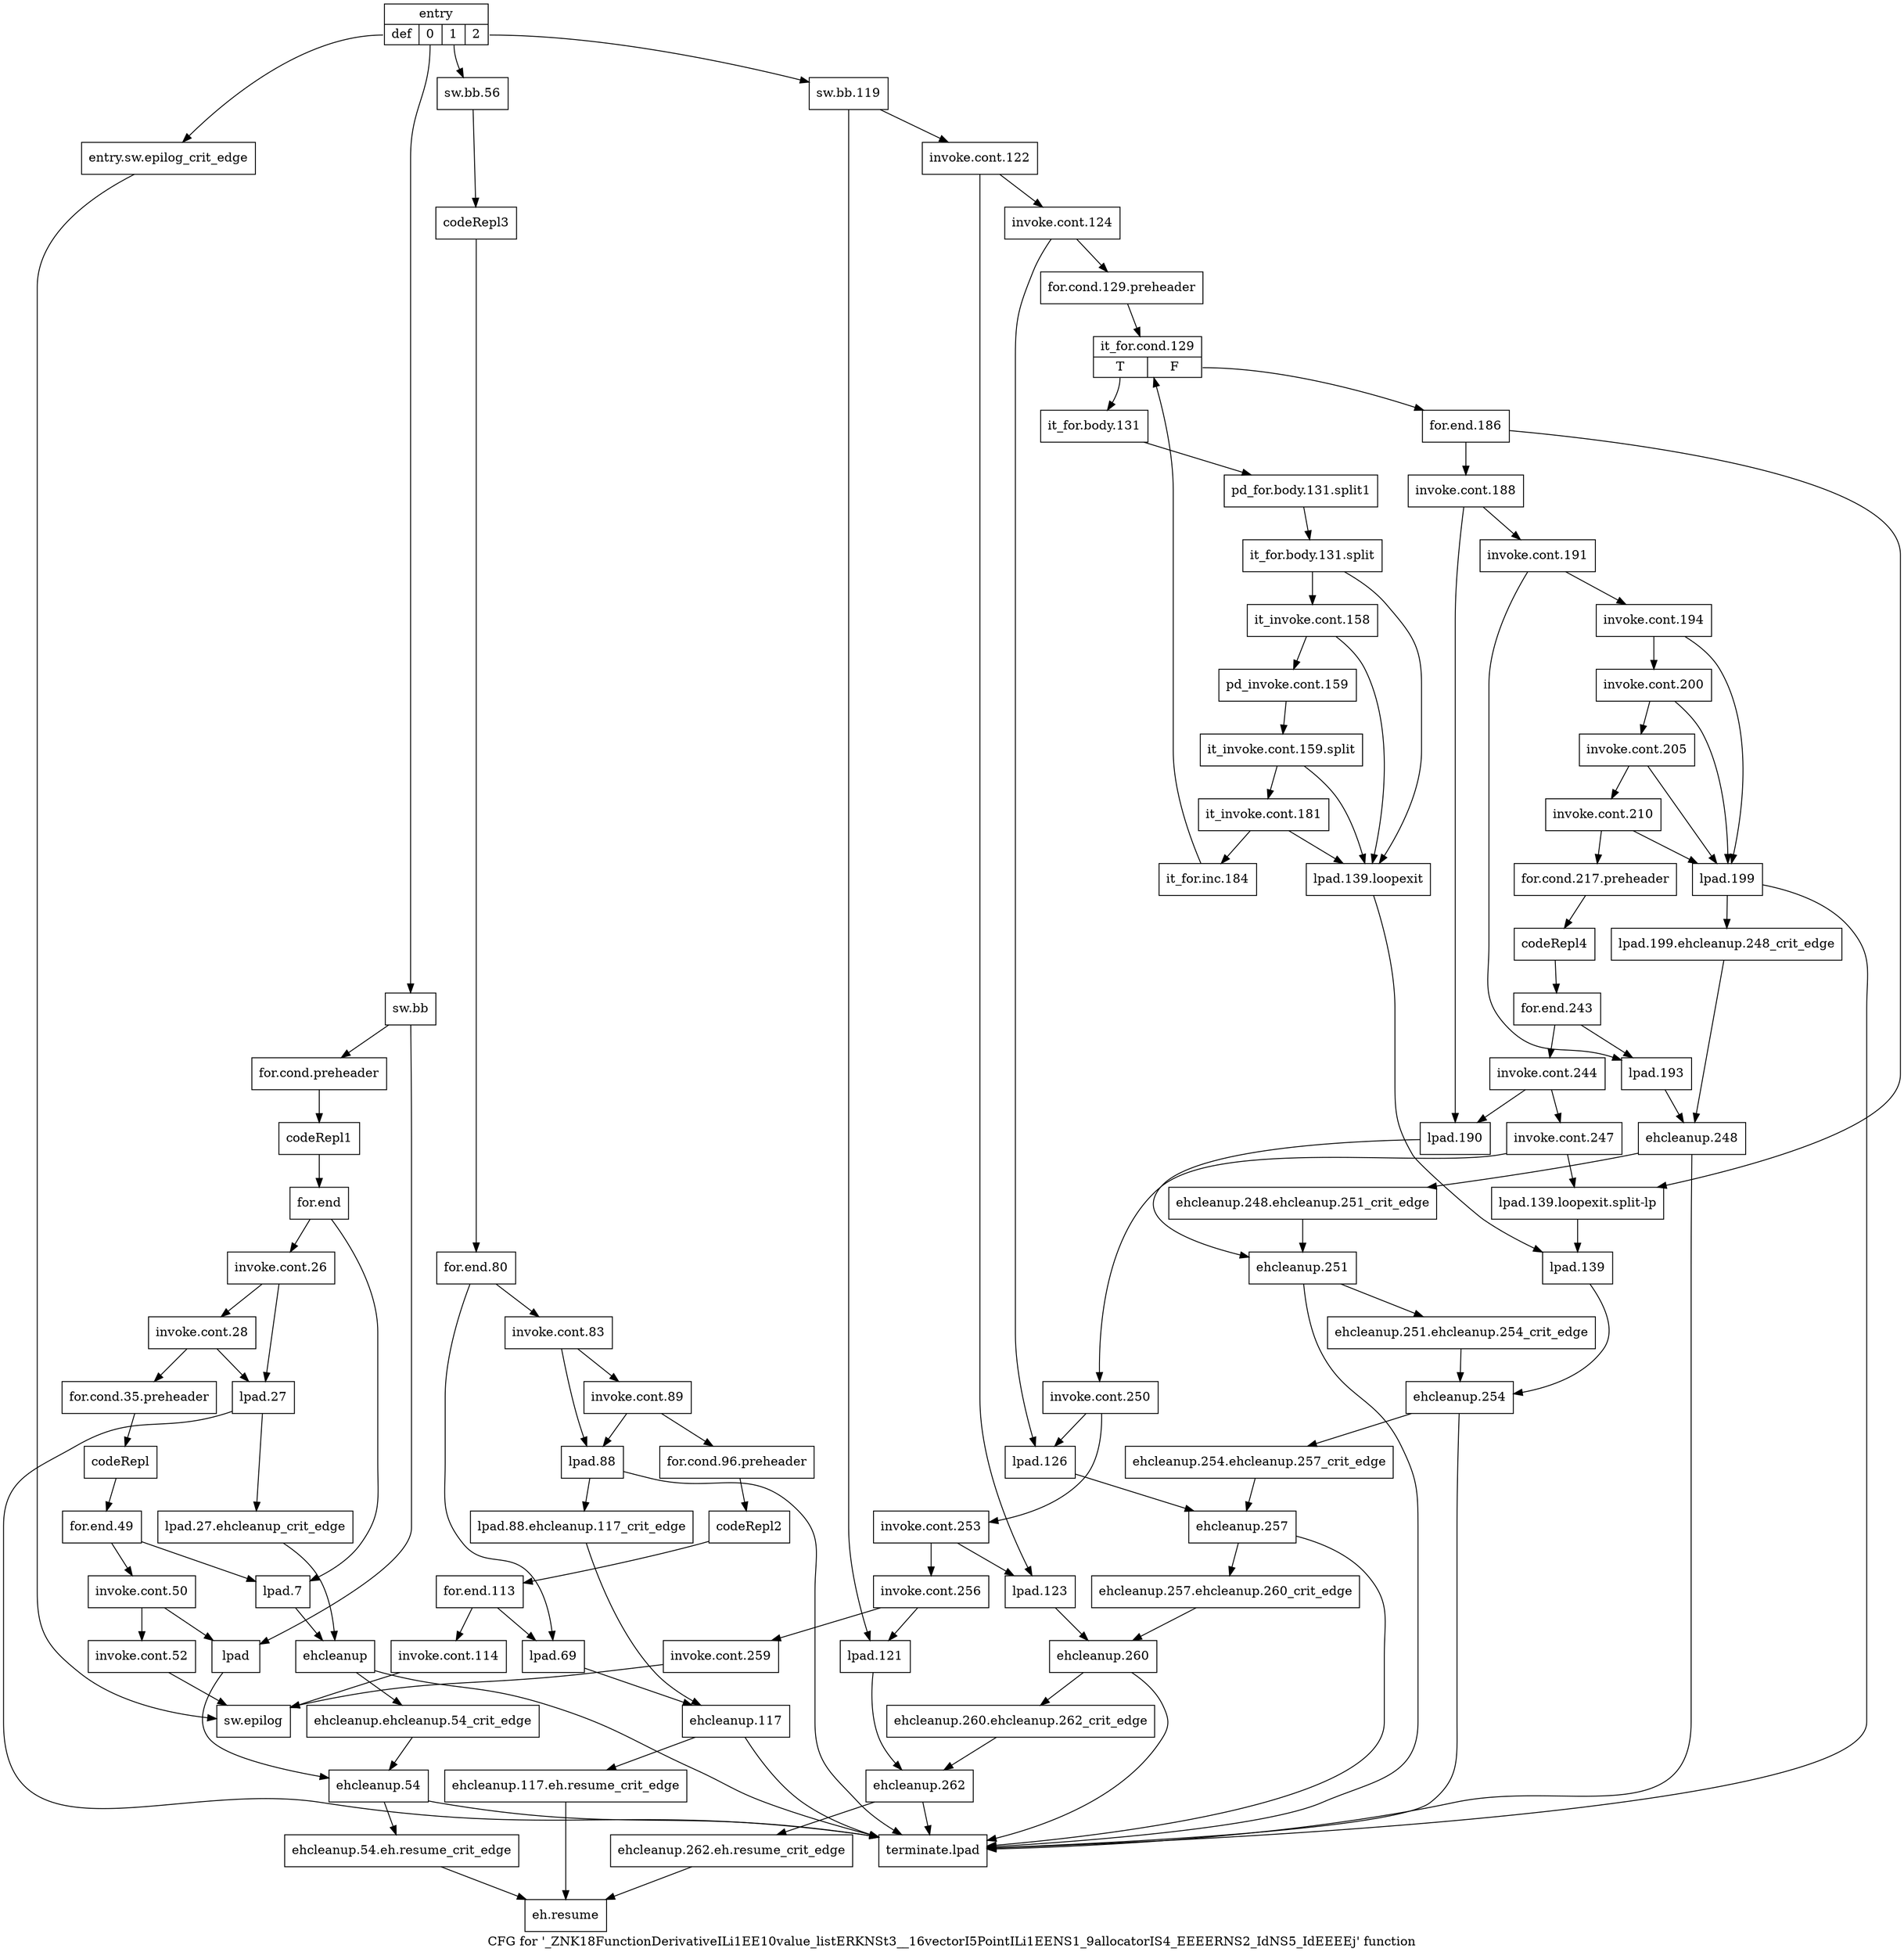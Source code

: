 digraph "CFG for '_ZNK18FunctionDerivativeILi1EE10value_listERKNSt3__16vectorI5PointILi1EENS1_9allocatorIS4_EEEERNS2_IdNS5_IdEEEEj' function" {
	label="CFG for '_ZNK18FunctionDerivativeILi1EE10value_listERKNSt3__16vectorI5PointILi1EENS1_9allocatorIS4_EEEERNS2_IdNS5_IdEEEEj' function";

	Node0x583e8a0 [shape=record,label="{entry|{<s0>def|<s1>0|<s2>1|<s3>2}}"];
	Node0x583e8a0:s0 -> Node0x583e8f0;
	Node0x583e8a0:s1 -> Node0x583e940;
	Node0x583e8a0:s2 -> Node0x583ff10;
	Node0x583e8a0:s3 -> Node0x5840370;
	Node0x583e8f0 [shape=record,label="{entry.sw.epilog_crit_edge}"];
	Node0x583e8f0 -> Node0x5841270;
	Node0x583e940 [shape=record,label="{sw.bb}"];
	Node0x583e940 -> Node0x583e990;
	Node0x583e940 -> Node0x583ea30;
	Node0x583e990 [shape=record,label="{for.cond.preheader}"];
	Node0x583e990 -> Node0x583e9e0;
	Node0x583e9e0 [shape=record,label="{codeRepl1}"];
	Node0x583e9e0 -> Node0x583ead0;
	Node0x583ea30 [shape=record,label="{lpad}"];
	Node0x583ea30 -> Node0x583fe70;
	Node0x583ea80 [shape=record,label="{lpad.7}"];
	Node0x583ea80 -> Node0x583fdd0;
	Node0x583ead0 [shape=record,label="{for.end}"];
	Node0x583ead0 -> Node0x583fb00;
	Node0x583ead0 -> Node0x583ea80;
	Node0x583fb00 [shape=record,label="{invoke.cont.26}"];
	Node0x583fb00 -> Node0x583fb50;
	Node0x583fb00 -> Node0x583fc40;
	Node0x583fb50 [shape=record,label="{invoke.cont.28}"];
	Node0x583fb50 -> Node0x583fba0;
	Node0x583fb50 -> Node0x583fc40;
	Node0x583fba0 [shape=record,label="{for.cond.35.preheader}"];
	Node0x583fba0 -> Node0x583fbf0;
	Node0x583fbf0 [shape=record,label="{codeRepl}"];
	Node0x583fbf0 -> Node0x583fce0;
	Node0x583fc40 [shape=record,label="{lpad.27}"];
	Node0x583fc40 -> Node0x583fc90;
	Node0x583fc40 -> Node0x5841310;
	Node0x583fc90 [shape=record,label="{lpad.27.ehcleanup_crit_edge}"];
	Node0x583fc90 -> Node0x583fdd0;
	Node0x583fce0 [shape=record,label="{for.end.49}"];
	Node0x583fce0 -> Node0x583fd30;
	Node0x583fce0 -> Node0x583ea80;
	Node0x583fd30 [shape=record,label="{invoke.cont.50}"];
	Node0x583fd30 -> Node0x583fd80;
	Node0x583fd30 -> Node0x583ea30;
	Node0x583fd80 [shape=record,label="{invoke.cont.52}"];
	Node0x583fd80 -> Node0x5841270;
	Node0x583fdd0 [shape=record,label="{ehcleanup}"];
	Node0x583fdd0 -> Node0x583fe20;
	Node0x583fdd0 -> Node0x5841310;
	Node0x583fe20 [shape=record,label="{ehcleanup.ehcleanup.54_crit_edge}"];
	Node0x583fe20 -> Node0x583fe70;
	Node0x583fe70 [shape=record,label="{ehcleanup.54}"];
	Node0x583fe70 -> Node0x583fec0;
	Node0x583fe70 -> Node0x5841310;
	Node0x583fec0 [shape=record,label="{ehcleanup.54.eh.resume_crit_edge}"];
	Node0x583fec0 -> Node0x58412c0;
	Node0x583ff10 [shape=record,label="{sw.bb.56}"];
	Node0x583ff10 -> Node0x583ff60;
	Node0x583ff60 [shape=record,label="{codeRepl3}"];
	Node0x583ff60 -> Node0x5840000;
	Node0x583ffb0 [shape=record,label="{lpad.69}"];
	Node0x583ffb0 -> Node0x58402d0;
	Node0x5840000 [shape=record,label="{for.end.80}"];
	Node0x5840000 -> Node0x5840050;
	Node0x5840000 -> Node0x583ffb0;
	Node0x5840050 [shape=record,label="{invoke.cont.83}"];
	Node0x5840050 -> Node0x58400a0;
	Node0x5840050 -> Node0x5840190;
	Node0x58400a0 [shape=record,label="{invoke.cont.89}"];
	Node0x58400a0 -> Node0x58400f0;
	Node0x58400a0 -> Node0x5840190;
	Node0x58400f0 [shape=record,label="{for.cond.96.preheader}"];
	Node0x58400f0 -> Node0x5840140;
	Node0x5840140 [shape=record,label="{codeRepl2}"];
	Node0x5840140 -> Node0x5840230;
	Node0x5840190 [shape=record,label="{lpad.88}"];
	Node0x5840190 -> Node0x58401e0;
	Node0x5840190 -> Node0x5841310;
	Node0x58401e0 [shape=record,label="{lpad.88.ehcleanup.117_crit_edge}"];
	Node0x58401e0 -> Node0x58402d0;
	Node0x5840230 [shape=record,label="{for.end.113}"];
	Node0x5840230 -> Node0x5840280;
	Node0x5840230 -> Node0x583ffb0;
	Node0x5840280 [shape=record,label="{invoke.cont.114}"];
	Node0x5840280 -> Node0x5841270;
	Node0x58402d0 [shape=record,label="{ehcleanup.117}"];
	Node0x58402d0 -> Node0x5840320;
	Node0x58402d0 -> Node0x5841310;
	Node0x5840320 [shape=record,label="{ehcleanup.117.eh.resume_crit_edge}"];
	Node0x5840320 -> Node0x58412c0;
	Node0x5840370 [shape=record,label="{sw.bb.119}"];
	Node0x5840370 -> Node0x58403c0;
	Node0x5840370 -> Node0x5840690;
	Node0x58403c0 [shape=record,label="{invoke.cont.122}"];
	Node0x58403c0 -> Node0x5840410;
	Node0x58403c0 -> Node0x58406e0;
	Node0x5840410 [shape=record,label="{invoke.cont.124}"];
	Node0x5840410 -> Node0x5840460;
	Node0x5840410 -> Node0x5840730;
	Node0x5840460 [shape=record,label="{for.cond.129.preheader}"];
	Node0x5840460 -> Node0x58404b0;
	Node0x58404b0 [shape=record,label="{it_for.cond.129|{<s0>T|<s1>F}}"];
	Node0x58404b0:s0 -> Node0x5840500;
	Node0x58404b0:s1 -> Node0x5840870;
	Node0x5840500 [shape=record,label="{it_for.body.131}"];
	Node0x5840500 -> Node0xa738c50;
	Node0xa738c50 [shape=record,label="{pd_for.body.131.split1}"];
	Node0xa738c50 -> Node0xa739600;
	Node0xa739600 [shape=record,label="{it_for.body.131.split}"];
	Node0xa739600 -> Node0x5840550;
	Node0xa739600 -> Node0x5840780;
	Node0x5840550 [shape=record,label="{it_invoke.cont.158}"];
	Node0x5840550 -> Node0x58405a0;
	Node0x5840550 -> Node0x5840780;
	Node0x58405a0 [shape=record,label="{pd_invoke.cont.159}"];
	Node0x58405a0 -> Node0xa738200;
	Node0xa738200 [shape=record,label="{it_invoke.cont.159.split}"];
	Node0xa738200 -> Node0x58405f0;
	Node0xa738200 -> Node0x5840780;
	Node0x58405f0 [shape=record,label="{it_invoke.cont.181}"];
	Node0x58405f0 -> Node0x5840640;
	Node0x58405f0 -> Node0x5840780;
	Node0x5840640 [shape=record,label="{it_for.inc.184}"];
	Node0x5840640 -> Node0x58404b0;
	Node0x5840690 [shape=record,label="{lpad.121}"];
	Node0x5840690 -> Node0x58411d0;
	Node0x58406e0 [shape=record,label="{lpad.123}"];
	Node0x58406e0 -> Node0x5841130;
	Node0x5840730 [shape=record,label="{lpad.126}"];
	Node0x5840730 -> Node0x5841040;
	Node0x5840780 [shape=record,label="{lpad.139.loopexit}"];
	Node0x5840780 -> Node0x5840820;
	Node0x58407d0 [shape=record,label="{lpad.139.loopexit.split-lp}"];
	Node0x58407d0 -> Node0x5840820;
	Node0x5840820 [shape=record,label="{lpad.139}"];
	Node0x5840820 -> Node0x5840f50;
	Node0x5840870 [shape=record,label="{for.end.186}"];
	Node0x5840870 -> Node0x58408c0;
	Node0x5840870 -> Node0x58407d0;
	Node0x58408c0 [shape=record,label="{invoke.cont.188}"];
	Node0x58408c0 -> Node0x5840910;
	Node0x58408c0 -> Node0x5840b40;
	Node0x5840910 [shape=record,label="{invoke.cont.191}"];
	Node0x5840910 -> Node0x5840960;
	Node0x5840910 -> Node0x5840b90;
	Node0x5840960 [shape=record,label="{invoke.cont.194}"];
	Node0x5840960 -> Node0x58409b0;
	Node0x5840960 -> Node0x5840be0;
	Node0x58409b0 [shape=record,label="{invoke.cont.200}"];
	Node0x58409b0 -> Node0x5840a00;
	Node0x58409b0 -> Node0x5840be0;
	Node0x5840a00 [shape=record,label="{invoke.cont.205}"];
	Node0x5840a00 -> Node0x5840a50;
	Node0x5840a00 -> Node0x5840be0;
	Node0x5840a50 [shape=record,label="{invoke.cont.210}"];
	Node0x5840a50 -> Node0x5840aa0;
	Node0x5840a50 -> Node0x5840be0;
	Node0x5840aa0 [shape=record,label="{for.cond.217.preheader}"];
	Node0x5840aa0 -> Node0x5840af0;
	Node0x5840af0 [shape=record,label="{codeRepl4}"];
	Node0x5840af0 -> Node0x5840c80;
	Node0x5840b40 [shape=record,label="{lpad.190}"];
	Node0x5840b40 -> Node0x5840e60;
	Node0x5840b90 [shape=record,label="{lpad.193}"];
	Node0x5840b90 -> Node0x5840d70;
	Node0x5840be0 [shape=record,label="{lpad.199}"];
	Node0x5840be0 -> Node0x5840c30;
	Node0x5840be0 -> Node0x5841310;
	Node0x5840c30 [shape=record,label="{lpad.199.ehcleanup.248_crit_edge}"];
	Node0x5840c30 -> Node0x5840d70;
	Node0x5840c80 [shape=record,label="{for.end.243}"];
	Node0x5840c80 -> Node0x5840cd0;
	Node0x5840c80 -> Node0x5840b90;
	Node0x5840cd0 [shape=record,label="{invoke.cont.244}"];
	Node0x5840cd0 -> Node0x5840d20;
	Node0x5840cd0 -> Node0x5840b40;
	Node0x5840d20 [shape=record,label="{invoke.cont.247}"];
	Node0x5840d20 -> Node0x5840e10;
	Node0x5840d20 -> Node0x58407d0;
	Node0x5840d70 [shape=record,label="{ehcleanup.248}"];
	Node0x5840d70 -> Node0x5840dc0;
	Node0x5840d70 -> Node0x5841310;
	Node0x5840dc0 [shape=record,label="{ehcleanup.248.ehcleanup.251_crit_edge}"];
	Node0x5840dc0 -> Node0x5840e60;
	Node0x5840e10 [shape=record,label="{invoke.cont.250}"];
	Node0x5840e10 -> Node0x5840f00;
	Node0x5840e10 -> Node0x5840730;
	Node0x5840e60 [shape=record,label="{ehcleanup.251}"];
	Node0x5840e60 -> Node0x5840eb0;
	Node0x5840e60 -> Node0x5841310;
	Node0x5840eb0 [shape=record,label="{ehcleanup.251.ehcleanup.254_crit_edge}"];
	Node0x5840eb0 -> Node0x5840f50;
	Node0x5840f00 [shape=record,label="{invoke.cont.253}"];
	Node0x5840f00 -> Node0x5840ff0;
	Node0x5840f00 -> Node0x58406e0;
	Node0x5840f50 [shape=record,label="{ehcleanup.254}"];
	Node0x5840f50 -> Node0x5840fa0;
	Node0x5840f50 -> Node0x5841310;
	Node0x5840fa0 [shape=record,label="{ehcleanup.254.ehcleanup.257_crit_edge}"];
	Node0x5840fa0 -> Node0x5841040;
	Node0x5840ff0 [shape=record,label="{invoke.cont.256}"];
	Node0x5840ff0 -> Node0x58410e0;
	Node0x5840ff0 -> Node0x5840690;
	Node0x5841040 [shape=record,label="{ehcleanup.257}"];
	Node0x5841040 -> Node0x5841090;
	Node0x5841040 -> Node0x5841310;
	Node0x5841090 [shape=record,label="{ehcleanup.257.ehcleanup.260_crit_edge}"];
	Node0x5841090 -> Node0x5841130;
	Node0x58410e0 [shape=record,label="{invoke.cont.259}"];
	Node0x58410e0 -> Node0x5841270;
	Node0x5841130 [shape=record,label="{ehcleanup.260}"];
	Node0x5841130 -> Node0x5841180;
	Node0x5841130 -> Node0x5841310;
	Node0x5841180 [shape=record,label="{ehcleanup.260.ehcleanup.262_crit_edge}"];
	Node0x5841180 -> Node0x58411d0;
	Node0x58411d0 [shape=record,label="{ehcleanup.262}"];
	Node0x58411d0 -> Node0x5841220;
	Node0x58411d0 -> Node0x5841310;
	Node0x5841220 [shape=record,label="{ehcleanup.262.eh.resume_crit_edge}"];
	Node0x5841220 -> Node0x58412c0;
	Node0x5841270 [shape=record,label="{sw.epilog}"];
	Node0x58412c0 [shape=record,label="{eh.resume}"];
	Node0x5841310 [shape=record,label="{terminate.lpad}"];
}
